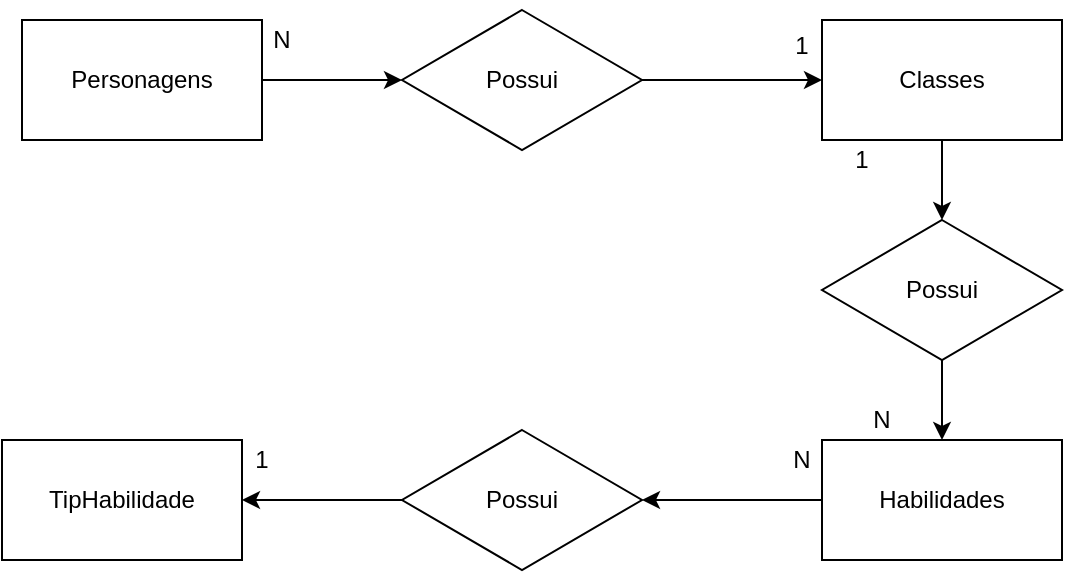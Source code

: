 <mxfile version="14.9.5" type="device" pages="2"><diagram id="xKvpTlKeohB5JkoKWFMe" name="CONCEITUAL"><mxGraphModel dx="868" dy="482" grid="1" gridSize="10" guides="1" tooltips="1" connect="1" arrows="1" fold="1" page="1" pageScale="1" pageWidth="827" pageHeight="1169" math="0" shadow="0"><root><mxCell id="0"/><mxCell id="1" parent="0"/><mxCell id="OEFZVSm6jw508jgf7dwa-12" style="edgeStyle=orthogonalEdgeStyle;rounded=0;orthogonalLoop=1;jettySize=auto;html=1;" parent="1" source="OEFZVSm6jw508jgf7dwa-1" target="OEFZVSm6jw508jgf7dwa-2" edge="1"><mxGeometry relative="1" as="geometry"/></mxCell><mxCell id="OEFZVSm6jw508jgf7dwa-1" value="" style="rounded=0;whiteSpace=wrap;html=1;" parent="1" vertex="1"><mxGeometry x="80" y="90" width="120" height="60" as="geometry"/></mxCell><mxCell id="OEFZVSm6jw508jgf7dwa-13" style="edgeStyle=orthogonalEdgeStyle;rounded=0;orthogonalLoop=1;jettySize=auto;html=1;entryX=0;entryY=0.5;entryDx=0;entryDy=0;" parent="1" source="OEFZVSm6jw508jgf7dwa-2" target="OEFZVSm6jw508jgf7dwa-4" edge="1"><mxGeometry relative="1" as="geometry"/></mxCell><mxCell id="OEFZVSm6jw508jgf7dwa-2" value="" style="rhombus;whiteSpace=wrap;html=1;" parent="1" vertex="1"><mxGeometry x="270" y="85" width="120" height="70" as="geometry"/></mxCell><mxCell id="OEFZVSm6jw508jgf7dwa-3" value="&lt;font style=&quot;vertical-align: inherit&quot;&gt;&lt;font style=&quot;vertical-align: inherit&quot;&gt;Personagens&lt;/font&gt;&lt;/font&gt;" style="text;html=1;strokeColor=none;fillColor=none;align=center;verticalAlign=middle;whiteSpace=wrap;rounded=0;" parent="1" vertex="1"><mxGeometry x="120" y="110" width="40" height="20" as="geometry"/></mxCell><mxCell id="OEFZVSm6jw508jgf7dwa-19" style="edgeStyle=orthogonalEdgeStyle;rounded=0;orthogonalLoop=1;jettySize=auto;html=1;entryX=0.5;entryY=0;entryDx=0;entryDy=0;" parent="1" source="OEFZVSm6jw508jgf7dwa-4" target="OEFZVSm6jw508jgf7dwa-15" edge="1"><mxGeometry relative="1" as="geometry"/></mxCell><mxCell id="OEFZVSm6jw508jgf7dwa-4" value="" style="rounded=0;whiteSpace=wrap;html=1;" parent="1" vertex="1"><mxGeometry x="480" y="90" width="120" height="60" as="geometry"/></mxCell><mxCell id="OEFZVSm6jw508jgf7dwa-5" value="&lt;font style=&quot;vertical-align: inherit&quot;&gt;&lt;font style=&quot;vertical-align: inherit&quot;&gt;Classes&lt;/font&gt;&lt;/font&gt;" style="text;html=1;strokeColor=none;fillColor=none;align=center;verticalAlign=middle;whiteSpace=wrap;rounded=0;" parent="1" vertex="1"><mxGeometry x="520" y="110" width="40" height="20" as="geometry"/></mxCell><mxCell id="OEFZVSm6jw508jgf7dwa-27" style="edgeStyle=orthogonalEdgeStyle;rounded=0;orthogonalLoop=1;jettySize=auto;html=1;entryX=1;entryY=0.5;entryDx=0;entryDy=0;" parent="1" source="OEFZVSm6jw508jgf7dwa-6" target="OEFZVSm6jw508jgf7dwa-25" edge="1"><mxGeometry relative="1" as="geometry"/></mxCell><mxCell id="OEFZVSm6jw508jgf7dwa-6" value="" style="rounded=0;whiteSpace=wrap;html=1;" parent="1" vertex="1"><mxGeometry x="480" y="300" width="120" height="60" as="geometry"/></mxCell><mxCell id="OEFZVSm6jw508jgf7dwa-7" value="&lt;font style=&quot;vertical-align: inherit&quot;&gt;&lt;font style=&quot;vertical-align: inherit&quot;&gt;Habilidades&lt;/font&gt;&lt;/font&gt;" style="text;html=1;strokeColor=none;fillColor=none;align=center;verticalAlign=middle;whiteSpace=wrap;rounded=0;" parent="1" vertex="1"><mxGeometry x="520" y="320" width="40" height="20" as="geometry"/></mxCell><mxCell id="OEFZVSm6jw508jgf7dwa-8" value="" style="rounded=0;whiteSpace=wrap;html=1;" parent="1" vertex="1"><mxGeometry x="70" y="300" width="120" height="60" as="geometry"/></mxCell><mxCell id="OEFZVSm6jw508jgf7dwa-9" value="&lt;font style=&quot;vertical-align: inherit&quot;&gt;&lt;font style=&quot;vertical-align: inherit&quot;&gt;TipHabilidade&lt;/font&gt;&lt;/font&gt;" style="text;html=1;strokeColor=none;fillColor=none;align=center;verticalAlign=middle;whiteSpace=wrap;rounded=0;" parent="1" vertex="1"><mxGeometry x="110" y="320" width="40" height="20" as="geometry"/></mxCell><mxCell id="OEFZVSm6jw508jgf7dwa-10" value="&lt;font style=&quot;vertical-align: inherit&quot;&gt;&lt;font style=&quot;vertical-align: inherit&quot;&gt;Possui&lt;/font&gt;&lt;/font&gt;" style="text;html=1;strokeColor=none;fillColor=none;align=center;verticalAlign=middle;whiteSpace=wrap;rounded=0;" parent="1" vertex="1"><mxGeometry x="310" y="110" width="40" height="20" as="geometry"/></mxCell><mxCell id="OEFZVSm6jw508jgf7dwa-11" value="&lt;font style=&quot;vertical-align: inherit&quot;&gt;&lt;font style=&quot;vertical-align: inherit&quot;&gt;N&lt;/font&gt;&lt;/font&gt;" style="text;html=1;strokeColor=none;fillColor=none;align=center;verticalAlign=middle;whiteSpace=wrap;rounded=0;" parent="1" vertex="1"><mxGeometry x="190" y="90" width="40" height="20" as="geometry"/></mxCell><mxCell id="OEFZVSm6jw508jgf7dwa-14" value="&lt;br&gt;&lt;font style=&quot;vertical-align: inherit&quot;&gt;&lt;font style=&quot;vertical-align: inherit&quot;&gt;1&lt;/font&gt;&lt;/font&gt;" style="text;html=1;strokeColor=none;fillColor=none;align=center;verticalAlign=middle;whiteSpace=wrap;rounded=0;" parent="1" vertex="1"><mxGeometry x="450" y="85" width="40" height="20" as="geometry"/></mxCell><mxCell id="OEFZVSm6jw508jgf7dwa-18" style="edgeStyle=orthogonalEdgeStyle;rounded=0;orthogonalLoop=1;jettySize=auto;html=1;entryX=0.5;entryY=0;entryDx=0;entryDy=0;" parent="1" source="OEFZVSm6jw508jgf7dwa-15" target="OEFZVSm6jw508jgf7dwa-6" edge="1"><mxGeometry relative="1" as="geometry"/></mxCell><mxCell id="OEFZVSm6jw508jgf7dwa-15" value="" style="rhombus;whiteSpace=wrap;html=1;" parent="1" vertex="1"><mxGeometry x="480" y="190" width="120" height="70" as="geometry"/></mxCell><mxCell id="OEFZVSm6jw508jgf7dwa-16" value="&lt;font style=&quot;vertical-align: inherit&quot;&gt;&lt;font style=&quot;vertical-align: inherit&quot;&gt;Possui&lt;/font&gt;&lt;/font&gt;" style="text;html=1;strokeColor=none;fillColor=none;align=center;verticalAlign=middle;whiteSpace=wrap;rounded=0;" parent="1" vertex="1"><mxGeometry x="520" y="215" width="40" height="20" as="geometry"/></mxCell><mxCell id="OEFZVSm6jw508jgf7dwa-21" value="1" style="text;html=1;strokeColor=none;fillColor=none;align=center;verticalAlign=middle;whiteSpace=wrap;rounded=0;" parent="1" vertex="1"><mxGeometry x="480" y="150" width="40" height="20" as="geometry"/></mxCell><mxCell id="OEFZVSm6jw508jgf7dwa-22" value="&lt;font style=&quot;vertical-align: inherit&quot;&gt;&lt;font style=&quot;vertical-align: inherit&quot;&gt;N&lt;/font&gt;&lt;/font&gt;" style="text;html=1;strokeColor=none;fillColor=none;align=center;verticalAlign=middle;whiteSpace=wrap;rounded=0;" parent="1" vertex="1"><mxGeometry x="490" y="280" width="40" height="20" as="geometry"/></mxCell><mxCell id="OEFZVSm6jw508jgf7dwa-28" style="edgeStyle=orthogonalEdgeStyle;rounded=0;orthogonalLoop=1;jettySize=auto;html=1;entryX=1;entryY=0.5;entryDx=0;entryDy=0;" parent="1" source="OEFZVSm6jw508jgf7dwa-25" target="OEFZVSm6jw508jgf7dwa-8" edge="1"><mxGeometry relative="1" as="geometry"/></mxCell><mxCell id="OEFZVSm6jw508jgf7dwa-25" value="" style="rhombus;whiteSpace=wrap;html=1;" parent="1" vertex="1"><mxGeometry x="270" y="295" width="120" height="70" as="geometry"/></mxCell><mxCell id="OEFZVSm6jw508jgf7dwa-26" value="&lt;font style=&quot;vertical-align: inherit&quot;&gt;&lt;font style=&quot;vertical-align: inherit&quot;&gt;Possui&lt;/font&gt;&lt;/font&gt;" style="text;html=1;strokeColor=none;fillColor=none;align=center;verticalAlign=middle;whiteSpace=wrap;rounded=0;" parent="1" vertex="1"><mxGeometry x="310" y="320" width="40" height="20" as="geometry"/></mxCell><mxCell id="OEFZVSm6jw508jgf7dwa-29" value="1" style="text;html=1;strokeColor=none;fillColor=none;align=center;verticalAlign=middle;whiteSpace=wrap;rounded=0;" parent="1" vertex="1"><mxGeometry x="180" y="300" width="40" height="20" as="geometry"/></mxCell><mxCell id="0_Td0vzjLd2CUhsg7_7M-1" value="&lt;font style=&quot;vertical-align: inherit&quot;&gt;&lt;font style=&quot;vertical-align: inherit&quot;&gt;N&lt;/font&gt;&lt;/font&gt;" style="text;html=1;strokeColor=none;fillColor=none;align=center;verticalAlign=middle;whiteSpace=wrap;rounded=0;" parent="1" vertex="1"><mxGeometry x="450" y="300" width="40" height="20" as="geometry"/></mxCell></root></mxGraphModel></diagram><diagram id="jEuluEWiyCwPMyF4ktge" name="LOGICO"><mxGraphModel dx="868" dy="482" grid="1" gridSize="10" guides="1" tooltips="1" connect="1" arrows="1" fold="1" page="1" pageScale="1" pageWidth="827" pageHeight="1169" math="0" shadow="0"><root><mxCell id="J07SeEXvcncet8p9gUuu-0"/><mxCell id="J07SeEXvcncet8p9gUuu-1" parent="J07SeEXvcncet8p9gUuu-0"/><mxCell id="sP396tgy4ZDtmND7mYr0-0" value="PERSONAGENS" style="shape=table;startSize=30;container=1;collapsible=1;childLayout=tableLayout;fixedRows=1;rowLines=0;fontStyle=1;align=center;resizeLast=1;" parent="J07SeEXvcncet8p9gUuu-1" vertex="1"><mxGeometry x="130" y="70" width="180" height="250" as="geometry"/></mxCell><mxCell id="UaQCdWgalXk-9YHaZJjj-8" value="" style="shape=partialRectangle;collapsible=0;dropTarget=0;pointerEvents=0;fillColor=none;top=0;left=0;bottom=0;right=0;points=[[0,0.5],[1,0.5]];portConstraint=eastwest;" parent="sP396tgy4ZDtmND7mYr0-0" vertex="1"><mxGeometry y="30" width="180" height="30" as="geometry"/></mxCell><mxCell id="UaQCdWgalXk-9YHaZJjj-9" value="PK" style="shape=partialRectangle;connectable=0;fillColor=none;top=0;left=0;bottom=0;right=0;fontStyle=0;overflow=hidden;" parent="UaQCdWgalXk-9YHaZJjj-8" vertex="1"><mxGeometry width="30" height="30" as="geometry"/></mxCell><mxCell id="UaQCdWgalXk-9YHaZJjj-10" value="IDPersonagem" style="shape=partialRectangle;connectable=0;fillColor=none;top=0;left=0;bottom=0;right=0;align=left;spacingLeft=6;fontStyle=0;overflow=hidden;" parent="UaQCdWgalXk-9YHaZJjj-8" vertex="1"><mxGeometry x="30" width="150" height="30" as="geometry"/></mxCell><mxCell id="sP396tgy4ZDtmND7mYr0-1" value="" style="shape=partialRectangle;collapsible=0;dropTarget=0;pointerEvents=0;fillColor=none;top=0;left=0;bottom=1;right=0;points=[[0,0.5],[1,0.5]];portConstraint=eastwest;" parent="sP396tgy4ZDtmND7mYr0-0" vertex="1"><mxGeometry y="60" width="180" height="30" as="geometry"/></mxCell><mxCell id="sP396tgy4ZDtmND7mYr0-2" value="FK" style="shape=partialRectangle;connectable=0;fillColor=none;top=0;left=0;bottom=0;right=0;fontStyle=1;overflow=hidden;" parent="sP396tgy4ZDtmND7mYr0-1" vertex="1"><mxGeometry width="30" height="30" as="geometry"/></mxCell><mxCell id="sP396tgy4ZDtmND7mYr0-3" value="Idclasse" style="shape=partialRectangle;connectable=0;fillColor=none;top=0;left=0;bottom=0;right=0;align=left;spacingLeft=6;fontStyle=5;overflow=hidden;" parent="sP396tgy4ZDtmND7mYr0-1" vertex="1"><mxGeometry x="30" width="150" height="30" as="geometry"/></mxCell><mxCell id="sP396tgy4ZDtmND7mYr0-4" value="" style="shape=partialRectangle;collapsible=0;dropTarget=0;pointerEvents=0;fillColor=none;top=0;left=0;bottom=0;right=0;points=[[0,0.5],[1,0.5]];portConstraint=eastwest;" parent="sP396tgy4ZDtmND7mYr0-0" vertex="1"><mxGeometry y="90" width="180" height="30" as="geometry"/></mxCell><mxCell id="sP396tgy4ZDtmND7mYr0-5" value="" style="shape=partialRectangle;connectable=0;fillColor=none;top=0;left=0;bottom=0;right=0;editable=1;overflow=hidden;" parent="sP396tgy4ZDtmND7mYr0-4" vertex="1"><mxGeometry width="30" height="30" as="geometry"/></mxCell><mxCell id="sP396tgy4ZDtmND7mYr0-6" value="NomePer" style="shape=partialRectangle;connectable=0;fillColor=none;top=0;left=0;bottom=0;right=0;align=left;spacingLeft=6;overflow=hidden;" parent="sP396tgy4ZDtmND7mYr0-4" vertex="1"><mxGeometry x="30" width="150" height="30" as="geometry"/></mxCell><mxCell id="sP396tgy4ZDtmND7mYr0-10" value="" style="shape=partialRectangle;collapsible=0;dropTarget=0;pointerEvents=0;fillColor=none;top=0;left=0;bottom=0;right=0;points=[[0,0.5],[1,0.5]];portConstraint=eastwest;" parent="sP396tgy4ZDtmND7mYr0-0" vertex="1"><mxGeometry y="120" width="180" height="30" as="geometry"/></mxCell><mxCell id="sP396tgy4ZDtmND7mYr0-11" value="" style="shape=partialRectangle;connectable=0;fillColor=none;top=0;left=0;bottom=0;right=0;editable=1;overflow=hidden;" parent="sP396tgy4ZDtmND7mYr0-10" vertex="1"><mxGeometry width="30" height="30" as="geometry"/></mxCell><mxCell id="sP396tgy4ZDtmND7mYr0-12" value="CapaMaxVida" style="shape=partialRectangle;connectable=0;fillColor=none;top=0;left=0;bottom=0;right=0;align=left;spacingLeft=6;overflow=hidden;" parent="sP396tgy4ZDtmND7mYr0-10" vertex="1"><mxGeometry x="30" width="150" height="30" as="geometry"/></mxCell><mxCell id="sP396tgy4ZDtmND7mYr0-13" value="Classes" style="shape=table;startSize=30;container=1;collapsible=1;childLayout=tableLayout;fixedRows=1;rowLines=0;fontStyle=1;align=center;resizeLast=1;" parent="J07SeEXvcncet8p9gUuu-1" vertex="1"><mxGeometry x="380" y="70" width="180" height="140" as="geometry"/></mxCell><mxCell id="sP396tgy4ZDtmND7mYr0-14" value="" style="shape=partialRectangle;collapsible=0;dropTarget=0;pointerEvents=0;fillColor=none;top=0;left=0;bottom=0;right=0;points=[[0,0.5],[1,0.5]];portConstraint=eastwest;" parent="sP396tgy4ZDtmND7mYr0-13" vertex="1"><mxGeometry y="30" width="180" height="30" as="geometry"/></mxCell><mxCell id="sP396tgy4ZDtmND7mYr0-15" value="PK" style="shape=partialRectangle;connectable=0;fillColor=none;top=0;left=0;bottom=0;right=0;fontStyle=1;overflow=hidden;" parent="sP396tgy4ZDtmND7mYr0-14" vertex="1"><mxGeometry width="60" height="30" as="geometry"/></mxCell><mxCell id="sP396tgy4ZDtmND7mYr0-16" value="Idclasse" style="shape=partialRectangle;connectable=0;fillColor=none;top=0;left=0;bottom=0;right=0;align=left;spacingLeft=6;fontStyle=5;overflow=hidden;" parent="sP396tgy4ZDtmND7mYr0-14" vertex="1"><mxGeometry x="60" width="120" height="30" as="geometry"/></mxCell><mxCell id="sP396tgy4ZDtmND7mYr0-17" value="" style="shape=partialRectangle;collapsible=0;dropTarget=0;pointerEvents=0;fillColor=none;top=0;left=0;bottom=1;right=0;points=[[0,0.5],[1,0.5]];portConstraint=eastwest;" parent="sP396tgy4ZDtmND7mYr0-13" vertex="1"><mxGeometry y="60" width="180" height="20" as="geometry"/></mxCell><mxCell id="sP396tgy4ZDtmND7mYr0-18" value="" style="shape=partialRectangle;connectable=0;fillColor=none;top=0;left=0;bottom=0;right=0;fontStyle=1;overflow=hidden;" parent="sP396tgy4ZDtmND7mYr0-17" vertex="1"><mxGeometry width="60" height="20" as="geometry"/></mxCell><mxCell id="sP396tgy4ZDtmND7mYr0-19" value="" style="shape=partialRectangle;connectable=0;fillColor=none;top=0;left=0;bottom=0;right=0;align=left;spacingLeft=6;fontStyle=5;overflow=hidden;" parent="sP396tgy4ZDtmND7mYr0-17" vertex="1"><mxGeometry x="60" width="120" height="20" as="geometry"/></mxCell><mxCell id="sP396tgy4ZDtmND7mYr0-20" value="" style="shape=partialRectangle;collapsible=0;dropTarget=0;pointerEvents=0;fillColor=none;top=0;left=0;bottom=0;right=0;points=[[0,0.5],[1,0.5]];portConstraint=eastwest;" parent="sP396tgy4ZDtmND7mYr0-13" vertex="1"><mxGeometry y="80" width="180" height="30" as="geometry"/></mxCell><mxCell id="sP396tgy4ZDtmND7mYr0-21" value="" style="shape=partialRectangle;connectable=0;fillColor=none;top=0;left=0;bottom=0;right=0;editable=1;overflow=hidden;" parent="sP396tgy4ZDtmND7mYr0-20" vertex="1"><mxGeometry width="60" height="30" as="geometry"/></mxCell><mxCell id="sP396tgy4ZDtmND7mYr0-22" value="TipoClasse" style="shape=partialRectangle;connectable=0;fillColor=none;top=0;left=0;bottom=0;right=0;align=left;spacingLeft=6;overflow=hidden;" parent="sP396tgy4ZDtmND7mYr0-20" vertex="1"><mxGeometry x="60" width="120" height="30" as="geometry"/></mxCell><mxCell id="sP396tgy4ZDtmND7mYr0-23" value="" style="shape=partialRectangle;collapsible=0;dropTarget=0;pointerEvents=0;fillColor=none;top=0;left=0;bottom=0;right=0;points=[[0,0.5],[1,0.5]];portConstraint=eastwest;" parent="sP396tgy4ZDtmND7mYr0-13" vertex="1"><mxGeometry y="110" width="180" height="20" as="geometry"/></mxCell><mxCell id="sP396tgy4ZDtmND7mYr0-24" value="" style="shape=partialRectangle;connectable=0;fillColor=none;top=0;left=0;bottom=0;right=0;editable=1;overflow=hidden;" parent="sP396tgy4ZDtmND7mYr0-23" vertex="1"><mxGeometry width="60" height="20" as="geometry"/></mxCell><mxCell id="sP396tgy4ZDtmND7mYr0-25" value="" style="shape=partialRectangle;connectable=0;fillColor=none;top=0;left=0;bottom=0;right=0;align=left;spacingLeft=6;overflow=hidden;" parent="sP396tgy4ZDtmND7mYr0-23" vertex="1"><mxGeometry x="60" width="120" height="20" as="geometry"/></mxCell><mxCell id="sP396tgy4ZDtmND7mYr0-26" value="CapaMaxMana" style="text;strokeColor=none;fillColor=none;spacingLeft=4;spacingRight=4;overflow=hidden;rotatable=0;points=[[0,0.5],[1,0.5]];portConstraint=eastwest;fontSize=12;" parent="J07SeEXvcncet8p9gUuu-1" vertex="1"><mxGeometry x="160" y="230" width="150" height="30" as="geometry"/></mxCell><mxCell id="sP396tgy4ZDtmND7mYr0-27" value="DataAtua" style="text;strokeColor=none;fillColor=none;spacingLeft=4;spacingRight=4;overflow=hidden;rotatable=0;points=[[0,0.5],[1,0.5]];portConstraint=eastwest;fontSize=12;" parent="J07SeEXvcncet8p9gUuu-1" vertex="1"><mxGeometry x="160" y="330" width="150" height="30" as="geometry"/></mxCell><mxCell id="sP396tgy4ZDtmND7mYr0-28" value="DataCriacao" style="text;strokeColor=none;fillColor=none;spacingLeft=4;spacingRight=4;overflow=hidden;rotatable=0;points=[[0,0.5],[1,0.5]];portConstraint=eastwest;fontSize=12;" parent="J07SeEXvcncet8p9gUuu-1" vertex="1"><mxGeometry x="160" y="270" width="150" height="30" as="geometry"/></mxCell><mxCell id="SvqSV3ySGCo71FFMpWbF-1" value="Habilidades" style="shape=table;startSize=20;container=1;collapsible=1;childLayout=tableLayout;fixedRows=1;rowLines=0;fontStyle=1;align=center;resizeLast=1;" parent="J07SeEXvcncet8p9gUuu-1" vertex="1"><mxGeometry x="700" y="370" width="180" height="150" as="geometry"/></mxCell><mxCell id="SvqSV3ySGCo71FFMpWbF-2" value="" style="shape=partialRectangle;collapsible=0;dropTarget=0;pointerEvents=0;fillColor=none;top=0;left=0;bottom=0;right=0;points=[[0,0.5],[1,0.5]];portConstraint=eastwest;" parent="SvqSV3ySGCo71FFMpWbF-1" vertex="1"><mxGeometry y="20" width="180" height="30" as="geometry"/></mxCell><mxCell id="SvqSV3ySGCo71FFMpWbF-3" value="PK" style="shape=partialRectangle;connectable=0;fillColor=none;top=0;left=0;bottom=0;right=0;fontStyle=1;overflow=hidden;" parent="SvqSV3ySGCo71FFMpWbF-2" vertex="1"><mxGeometry width="60" height="30" as="geometry"/></mxCell><mxCell id="SvqSV3ySGCo71FFMpWbF-4" value="IdHablilidades" style="shape=partialRectangle;connectable=0;fillColor=none;top=0;left=0;bottom=0;right=0;align=left;spacingLeft=6;fontStyle=5;overflow=hidden;" parent="SvqSV3ySGCo71FFMpWbF-2" vertex="1"><mxGeometry x="60" width="120" height="30" as="geometry"/></mxCell><mxCell id="SvqSV3ySGCo71FFMpWbF-5" value="" style="shape=partialRectangle;collapsible=0;dropTarget=0;pointerEvents=0;fillColor=none;top=0;left=0;bottom=1;right=0;points=[[0,0.5],[1,0.5]];portConstraint=eastwest;" parent="SvqSV3ySGCo71FFMpWbF-1" vertex="1"><mxGeometry y="50" width="180" height="30" as="geometry"/></mxCell><mxCell id="SvqSV3ySGCo71FFMpWbF-6" value="FK" style="shape=partialRectangle;connectable=0;fillColor=none;top=0;left=0;bottom=0;right=0;fontStyle=1;overflow=hidden;" parent="SvqSV3ySGCo71FFMpWbF-5" vertex="1"><mxGeometry width="60" height="30" as="geometry"/></mxCell><mxCell id="SvqSV3ySGCo71FFMpWbF-7" value="IDTipoHabi" style="shape=partialRectangle;connectable=0;fillColor=none;top=0;left=0;bottom=0;right=0;align=left;spacingLeft=6;fontStyle=5;overflow=hidden;" parent="SvqSV3ySGCo71FFMpWbF-5" vertex="1"><mxGeometry x="60" width="120" height="30" as="geometry"/></mxCell><mxCell id="SvqSV3ySGCo71FFMpWbF-8" value="" style="shape=partialRectangle;collapsible=0;dropTarget=0;pointerEvents=0;fillColor=none;top=0;left=0;bottom=0;right=0;points=[[0,0.5],[1,0.5]];portConstraint=eastwest;" parent="SvqSV3ySGCo71FFMpWbF-1" vertex="1"><mxGeometry y="80" width="180" height="30" as="geometry"/></mxCell><mxCell id="SvqSV3ySGCo71FFMpWbF-9" value="" style="shape=partialRectangle;connectable=0;fillColor=none;top=0;left=0;bottom=0;right=0;editable=1;overflow=hidden;" parent="SvqSV3ySGCo71FFMpWbF-8" vertex="1"><mxGeometry width="60" height="30" as="geometry"/></mxCell><mxCell id="SvqSV3ySGCo71FFMpWbF-10" value="QualHabilidade" style="shape=partialRectangle;connectable=0;fillColor=none;top=0;left=0;bottom=0;right=0;align=left;spacingLeft=6;overflow=hidden;" parent="SvqSV3ySGCo71FFMpWbF-8" vertex="1"><mxGeometry x="60" width="120" height="30" as="geometry"/></mxCell><mxCell id="SvqSV3ySGCo71FFMpWbF-11" value="" style="shape=partialRectangle;collapsible=0;dropTarget=0;pointerEvents=0;fillColor=none;top=0;left=0;bottom=0;right=0;points=[[0,0.5],[1,0.5]];portConstraint=eastwest;" parent="SvqSV3ySGCo71FFMpWbF-1" vertex="1"><mxGeometry y="110" width="180" height="20" as="geometry"/></mxCell><mxCell id="SvqSV3ySGCo71FFMpWbF-12" value="" style="shape=partialRectangle;connectable=0;fillColor=none;top=0;left=0;bottom=0;right=0;editable=1;overflow=hidden;" parent="SvqSV3ySGCo71FFMpWbF-11" vertex="1"><mxGeometry width="60" height="20" as="geometry"/></mxCell><mxCell id="SvqSV3ySGCo71FFMpWbF-13" value="" style="shape=partialRectangle;connectable=0;fillColor=none;top=0;left=0;bottom=0;right=0;align=left;spacingLeft=6;overflow=hidden;" parent="SvqSV3ySGCo71FFMpWbF-11" vertex="1"><mxGeometry x="60" width="120" height="20" as="geometry"/></mxCell><mxCell id="b5i3WqU587rduHhW8v78-2" value="Tipo Habilidade" style="shape=table;startSize=30;container=1;collapsible=1;childLayout=tableLayout;fixedRows=1;rowLines=0;fontStyle=1;align=center;resizeLast=1;" parent="J07SeEXvcncet8p9gUuu-1" vertex="1"><mxGeometry x="300" y="380" width="180" height="100" as="geometry"/></mxCell><mxCell id="b5i3WqU587rduHhW8v78-3" value="" style="shape=partialRectangle;collapsible=0;dropTarget=0;pointerEvents=0;fillColor=none;top=0;left=0;bottom=1;right=0;points=[[0,0.5],[1,0.5]];portConstraint=eastwest;" parent="b5i3WqU587rduHhW8v78-2" vertex="1"><mxGeometry y="30" width="180" height="30" as="geometry"/></mxCell><mxCell id="b5i3WqU587rduHhW8v78-4" value="PK" style="shape=partialRectangle;connectable=0;fillColor=none;top=0;left=0;bottom=0;right=0;fontStyle=1;overflow=hidden;" parent="b5i3WqU587rduHhW8v78-3" vertex="1"><mxGeometry width="30" height="30" as="geometry"/></mxCell><mxCell id="b5i3WqU587rduHhW8v78-5" value="IDTipoHabi" style="shape=partialRectangle;connectable=0;fillColor=none;top=0;left=0;bottom=0;right=0;align=left;spacingLeft=6;fontStyle=5;overflow=hidden;" parent="b5i3WqU587rduHhW8v78-3" vertex="1"><mxGeometry x="30" width="150" height="30" as="geometry"/></mxCell><mxCell id="b5i3WqU587rduHhW8v78-6" value="" style="shape=partialRectangle;collapsible=0;dropTarget=0;pointerEvents=0;fillColor=none;top=0;left=0;bottom=0;right=0;points=[[0,0.5],[1,0.5]];portConstraint=eastwest;" parent="b5i3WqU587rduHhW8v78-2" vertex="1"><mxGeometry y="60" width="180" height="30" as="geometry"/></mxCell><mxCell id="b5i3WqU587rduHhW8v78-7" value="" style="shape=partialRectangle;connectable=0;fillColor=none;top=0;left=0;bottom=0;right=0;editable=1;overflow=hidden;" parent="b5i3WqU587rduHhW8v78-6" vertex="1"><mxGeometry width="30" height="30" as="geometry"/></mxCell><mxCell id="b5i3WqU587rduHhW8v78-8" value="QualTipo" style="shape=partialRectangle;connectable=0;fillColor=none;top=0;left=0;bottom=0;right=0;align=left;spacingLeft=6;overflow=hidden;" parent="b5i3WqU587rduHhW8v78-6" vertex="1"><mxGeometry x="30" width="150" height="30" as="geometry"/></mxCell><mxCell id="4QgtwA60tBC6a0pEeKfQ-0" value="" style="edgeStyle=entityRelationEdgeStyle;fontSize=12;html=1;endArrow=ERoneToMany;exitX=0;exitY=0.5;exitDx=0;exitDy=0;entryX=1;entryY=0.5;entryDx=0;entryDy=0;" parent="J07SeEXvcncet8p9gUuu-1" source="sP396tgy4ZDtmND7mYr0-14" target="sP396tgy4ZDtmND7mYr0-1" edge="1"><mxGeometry width="100" height="100" relative="1" as="geometry"><mxPoint x="360" y="310" as="sourcePoint"/><mxPoint x="460" y="210" as="targetPoint"/></mxGeometry></mxCell><mxCell id="8YFlqh4GoFQ6hzPbR_zY-0" value="" style="edgeStyle=entityRelationEdgeStyle;fontSize=12;html=1;endArrow=ERoneToMany;exitX=1;exitY=0.5;exitDx=0;exitDy=0;entryX=0;entryY=0.5;entryDx=0;entryDy=0;" parent="J07SeEXvcncet8p9gUuu-1" source="sP396tgy4ZDtmND7mYr0-14" target="etLv7eGS8yIFX-sgHQLZ-14" edge="1"><mxGeometry width="100" height="100" relative="1" as="geometry"><mxPoint x="520" y="275" as="sourcePoint"/><mxPoint x="400" y="290" as="targetPoint"/></mxGeometry></mxCell><mxCell id="rGXxrb-9ap0ZhQO1Avkb-0" value="" style="edgeStyle=entityRelationEdgeStyle;fontSize=12;html=1;endArrow=ERoneToMany;entryX=0.006;entryY=0.267;entryDx=0;entryDy=0;entryPerimeter=0;exitX=1;exitY=0.5;exitDx=0;exitDy=0;" parent="J07SeEXvcncet8p9gUuu-1" source="b5i3WqU587rduHhW8v78-3" target="SvqSV3ySGCo71FFMpWbF-5" edge="1"><mxGeometry width="100" height="100" relative="1" as="geometry"><mxPoint x="520" y="395" as="sourcePoint"/><mxPoint x="620" y="295" as="targetPoint"/></mxGeometry></mxCell><mxCell id="etLv7eGS8yIFX-sgHQLZ-0" value="ClasseHablidade" style="shape=table;startSize=30;container=1;collapsible=1;childLayout=tableLayout;fixedRows=1;rowLines=0;fontStyle=1;align=center;resizeLast=1;" vertex="1" parent="J07SeEXvcncet8p9gUuu-1"><mxGeometry x="700" y="50" width="180" height="180" as="geometry"/></mxCell><mxCell id="etLv7eGS8yIFX-sgHQLZ-1" value="" style="shape=partialRectangle;collapsible=0;dropTarget=0;pointerEvents=0;fillColor=none;top=0;left=0;bottom=0;right=0;points=[[0,0.5],[1,0.5]];portConstraint=eastwest;" vertex="1" parent="etLv7eGS8yIFX-sgHQLZ-0"><mxGeometry y="30" width="180" height="30" as="geometry"/></mxCell><mxCell id="etLv7eGS8yIFX-sgHQLZ-2" value="PK" style="shape=partialRectangle;connectable=0;fillColor=none;top=0;left=0;bottom=0;right=0;fontStyle=1;overflow=hidden;" vertex="1" parent="etLv7eGS8yIFX-sgHQLZ-1"><mxGeometry width="60" height="30" as="geometry"/></mxCell><mxCell id="etLv7eGS8yIFX-sgHQLZ-3" value="IDClasseHablidade" style="shape=partialRectangle;connectable=0;fillColor=none;top=0;left=0;bottom=0;right=0;align=left;spacingLeft=6;fontStyle=5;overflow=hidden;" vertex="1" parent="etLv7eGS8yIFX-sgHQLZ-1"><mxGeometry x="60" width="120" height="30" as="geometry"/></mxCell><mxCell id="etLv7eGS8yIFX-sgHQLZ-14" value="" style="shape=partialRectangle;collapsible=0;dropTarget=0;pointerEvents=0;fillColor=none;top=0;left=0;bottom=0;right=0;points=[[0,0.5],[1,0.5]];portConstraint=eastwest;" vertex="1" parent="etLv7eGS8yIFX-sgHQLZ-0"><mxGeometry y="60" width="180" height="30" as="geometry"/></mxCell><mxCell id="etLv7eGS8yIFX-sgHQLZ-15" value="FK" style="shape=partialRectangle;connectable=0;fillColor=none;top=0;left=0;bottom=0;right=0;fontStyle=0;overflow=hidden;" vertex="1" parent="etLv7eGS8yIFX-sgHQLZ-14"><mxGeometry width="60" height="30" as="geometry"/></mxCell><mxCell id="etLv7eGS8yIFX-sgHQLZ-16" value="IDclasse" style="shape=partialRectangle;connectable=0;fillColor=none;top=0;left=0;bottom=0;right=0;align=left;spacingLeft=6;fontStyle=0;overflow=hidden;" vertex="1" parent="etLv7eGS8yIFX-sgHQLZ-14"><mxGeometry x="60" width="120" height="30" as="geometry"/></mxCell><mxCell id="etLv7eGS8yIFX-sgHQLZ-4" value="" style="shape=partialRectangle;collapsible=0;dropTarget=0;pointerEvents=0;fillColor=none;top=0;left=0;bottom=1;right=0;points=[[0,0.5],[1,0.5]];portConstraint=eastwest;" vertex="1" parent="etLv7eGS8yIFX-sgHQLZ-0"><mxGeometry y="90" width="180" height="60" as="geometry"/></mxCell><mxCell id="etLv7eGS8yIFX-sgHQLZ-5" value="FK" style="shape=partialRectangle;connectable=0;fillColor=none;top=0;left=0;bottom=0;right=0;fontStyle=1;overflow=hidden;" vertex="1" parent="etLv7eGS8yIFX-sgHQLZ-4"><mxGeometry width="60" height="60" as="geometry"/></mxCell><mxCell id="etLv7eGS8yIFX-sgHQLZ-6" value="IdHablilidades" style="shape=partialRectangle;connectable=0;fillColor=none;top=0;left=0;bottom=0;right=0;align=left;spacingLeft=6;fontStyle=5;overflow=hidden;" vertex="1" parent="etLv7eGS8yIFX-sgHQLZ-4"><mxGeometry x="60" width="120" height="60" as="geometry"/></mxCell><mxCell id="etLv7eGS8yIFX-sgHQLZ-10" value="" style="shape=partialRectangle;collapsible=0;dropTarget=0;pointerEvents=0;fillColor=none;top=0;left=0;bottom=0;right=0;points=[[0,0.5],[1,0.5]];portConstraint=eastwest;" vertex="1" parent="etLv7eGS8yIFX-sgHQLZ-0"><mxGeometry y="150" width="180" height="20" as="geometry"/></mxCell><mxCell id="etLv7eGS8yIFX-sgHQLZ-11" value="" style="shape=partialRectangle;connectable=0;fillColor=none;top=0;left=0;bottom=0;right=0;editable=1;overflow=hidden;" vertex="1" parent="etLv7eGS8yIFX-sgHQLZ-10"><mxGeometry width="60" height="20" as="geometry"/></mxCell><mxCell id="etLv7eGS8yIFX-sgHQLZ-12" value="" style="shape=partialRectangle;connectable=0;fillColor=none;top=0;left=0;bottom=0;right=0;align=left;spacingLeft=6;overflow=hidden;" vertex="1" parent="etLv7eGS8yIFX-sgHQLZ-10"><mxGeometry x="60" width="120" height="20" as="geometry"/></mxCell><mxCell id="etLv7eGS8yIFX-sgHQLZ-17" value="" style="edgeStyle=entityRelationEdgeStyle;fontSize=12;html=1;endArrow=ERoneToMany;exitX=1;exitY=0.767;exitDx=0;exitDy=0;exitPerimeter=0;entryX=1;entryY=0.5;entryDx=0;entryDy=0;" edge="1" parent="J07SeEXvcncet8p9gUuu-1" source="SvqSV3ySGCo71FFMpWbF-2" target="etLv7eGS8yIFX-sgHQLZ-4"><mxGeometry width="100" height="100" relative="1" as="geometry"><mxPoint x="670" y="380" as="sourcePoint"/><mxPoint x="800" y="170" as="targetPoint"/></mxGeometry></mxCell></root></mxGraphModel></diagram></mxfile>